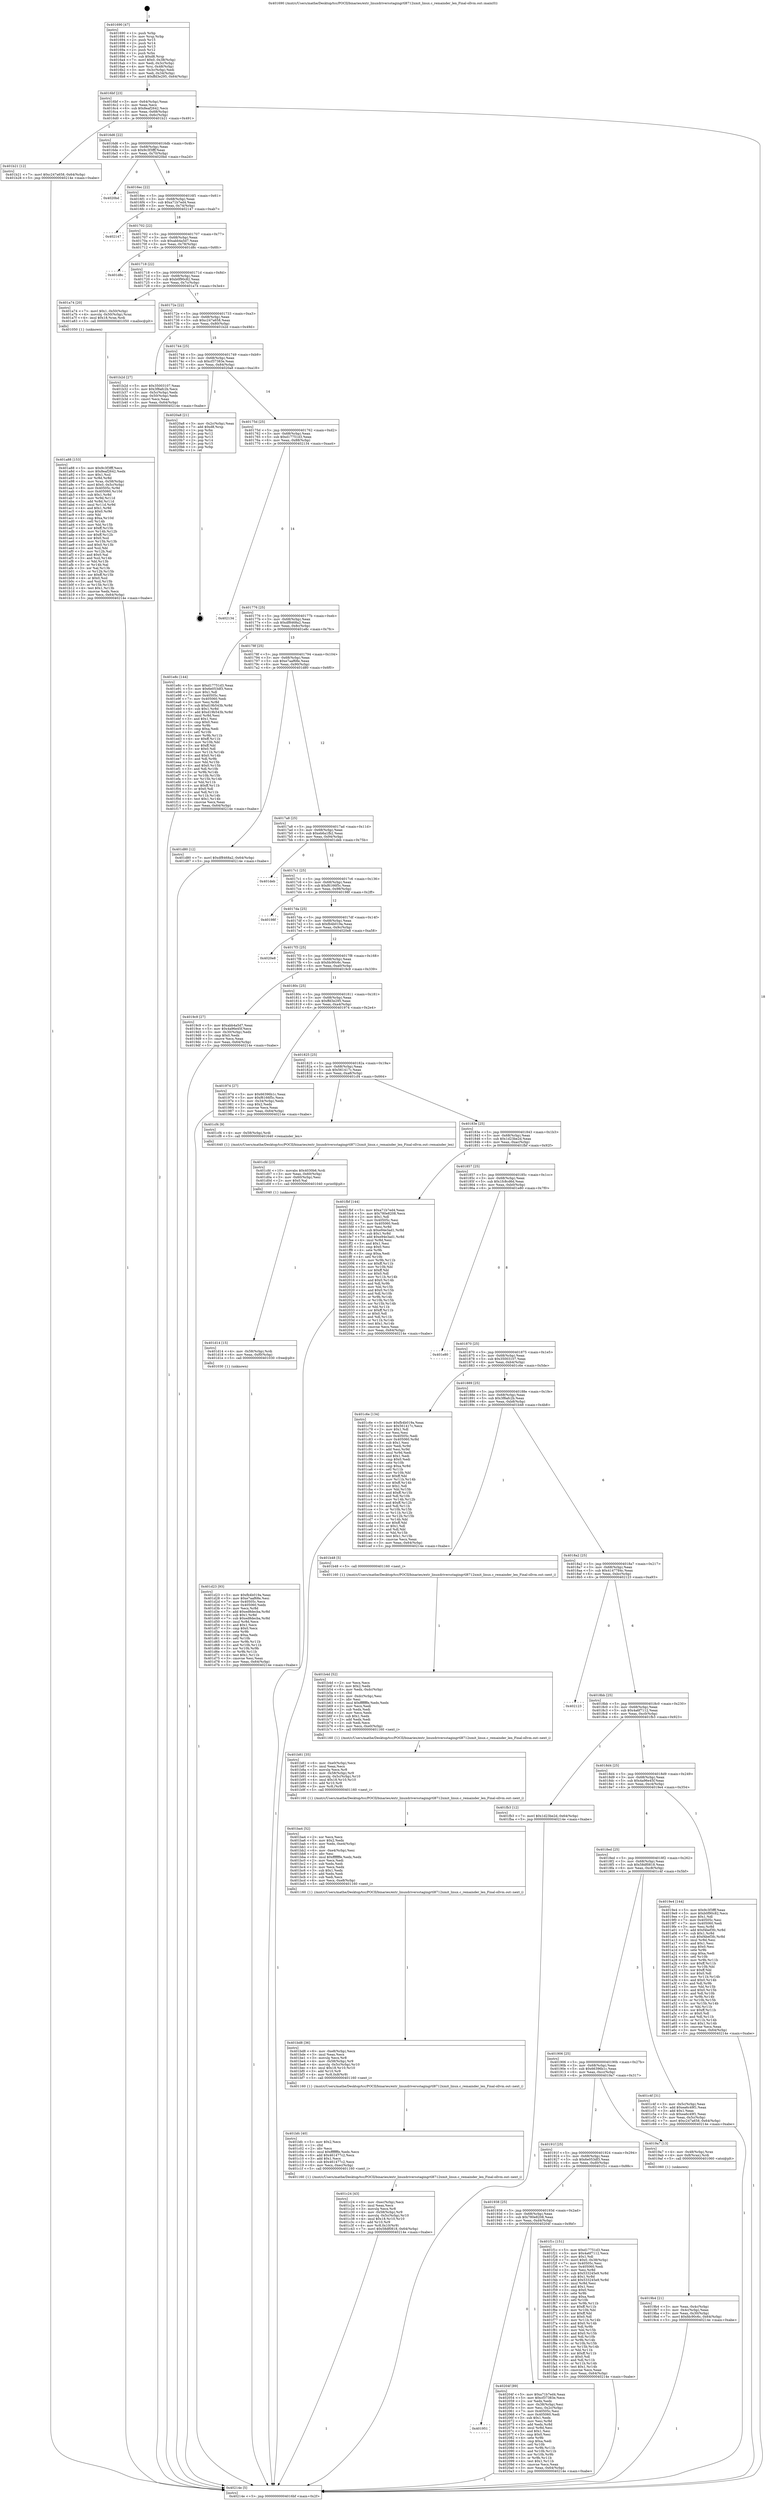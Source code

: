 digraph "0x401690" {
  label = "0x401690 (/mnt/c/Users/mathe/Desktop/tcc/POCII/binaries/extr_linuxdriversstagingrtl8712xmit_linux.c_remainder_len_Final-ollvm.out::main(0))"
  labelloc = "t"
  node[shape=record]

  Entry [label="",width=0.3,height=0.3,shape=circle,fillcolor=black,style=filled]
  "0x4016bf" [label="{
     0x4016bf [23]\l
     | [instrs]\l
     &nbsp;&nbsp;0x4016bf \<+3\>: mov -0x64(%rbp),%eax\l
     &nbsp;&nbsp;0x4016c2 \<+2\>: mov %eax,%ecx\l
     &nbsp;&nbsp;0x4016c4 \<+6\>: sub $0x8eaf2642,%ecx\l
     &nbsp;&nbsp;0x4016ca \<+3\>: mov %eax,-0x68(%rbp)\l
     &nbsp;&nbsp;0x4016cd \<+3\>: mov %ecx,-0x6c(%rbp)\l
     &nbsp;&nbsp;0x4016d0 \<+6\>: je 0000000000401b21 \<main+0x491\>\l
  }"]
  "0x401b21" [label="{
     0x401b21 [12]\l
     | [instrs]\l
     &nbsp;&nbsp;0x401b21 \<+7\>: movl $0xc247a658,-0x64(%rbp)\l
     &nbsp;&nbsp;0x401b28 \<+5\>: jmp 000000000040214e \<main+0xabe\>\l
  }"]
  "0x4016d6" [label="{
     0x4016d6 [22]\l
     | [instrs]\l
     &nbsp;&nbsp;0x4016d6 \<+5\>: jmp 00000000004016db \<main+0x4b\>\l
     &nbsp;&nbsp;0x4016db \<+3\>: mov -0x68(%rbp),%eax\l
     &nbsp;&nbsp;0x4016de \<+5\>: sub $0x9c3f3fff,%eax\l
     &nbsp;&nbsp;0x4016e3 \<+3\>: mov %eax,-0x70(%rbp)\l
     &nbsp;&nbsp;0x4016e6 \<+6\>: je 00000000004020bd \<main+0xa2d\>\l
  }"]
  Exit [label="",width=0.3,height=0.3,shape=circle,fillcolor=black,style=filled,peripheries=2]
  "0x4020bd" [label="{
     0x4020bd\l
  }", style=dashed]
  "0x4016ec" [label="{
     0x4016ec [22]\l
     | [instrs]\l
     &nbsp;&nbsp;0x4016ec \<+5\>: jmp 00000000004016f1 \<main+0x61\>\l
     &nbsp;&nbsp;0x4016f1 \<+3\>: mov -0x68(%rbp),%eax\l
     &nbsp;&nbsp;0x4016f4 \<+5\>: sub $0xa71b7ed4,%eax\l
     &nbsp;&nbsp;0x4016f9 \<+3\>: mov %eax,-0x74(%rbp)\l
     &nbsp;&nbsp;0x4016fc \<+6\>: je 0000000000402147 \<main+0xab7\>\l
  }"]
  "0x401951" [label="{
     0x401951\l
  }", style=dashed]
  "0x402147" [label="{
     0x402147\l
  }", style=dashed]
  "0x401702" [label="{
     0x401702 [22]\l
     | [instrs]\l
     &nbsp;&nbsp;0x401702 \<+5\>: jmp 0000000000401707 \<main+0x77\>\l
     &nbsp;&nbsp;0x401707 \<+3\>: mov -0x68(%rbp),%eax\l
     &nbsp;&nbsp;0x40170a \<+5\>: sub $0xabb4a5d7,%eax\l
     &nbsp;&nbsp;0x40170f \<+3\>: mov %eax,-0x78(%rbp)\l
     &nbsp;&nbsp;0x401712 \<+6\>: je 0000000000401d8c \<main+0x6fc\>\l
  }"]
  "0x40204f" [label="{
     0x40204f [89]\l
     | [instrs]\l
     &nbsp;&nbsp;0x40204f \<+5\>: mov $0xa71b7ed4,%eax\l
     &nbsp;&nbsp;0x402054 \<+5\>: mov $0xcf37383e,%ecx\l
     &nbsp;&nbsp;0x402059 \<+2\>: xor %edx,%edx\l
     &nbsp;&nbsp;0x40205b \<+3\>: mov -0x38(%rbp),%esi\l
     &nbsp;&nbsp;0x40205e \<+3\>: mov %esi,-0x2c(%rbp)\l
     &nbsp;&nbsp;0x402061 \<+7\>: mov 0x40505c,%esi\l
     &nbsp;&nbsp;0x402068 \<+7\>: mov 0x405060,%edi\l
     &nbsp;&nbsp;0x40206f \<+3\>: sub $0x1,%edx\l
     &nbsp;&nbsp;0x402072 \<+3\>: mov %esi,%r8d\l
     &nbsp;&nbsp;0x402075 \<+3\>: add %edx,%r8d\l
     &nbsp;&nbsp;0x402078 \<+4\>: imul %r8d,%esi\l
     &nbsp;&nbsp;0x40207c \<+3\>: and $0x1,%esi\l
     &nbsp;&nbsp;0x40207f \<+3\>: cmp $0x0,%esi\l
     &nbsp;&nbsp;0x402082 \<+4\>: sete %r9b\l
     &nbsp;&nbsp;0x402086 \<+3\>: cmp $0xa,%edi\l
     &nbsp;&nbsp;0x402089 \<+4\>: setl %r10b\l
     &nbsp;&nbsp;0x40208d \<+3\>: mov %r9b,%r11b\l
     &nbsp;&nbsp;0x402090 \<+3\>: and %r10b,%r11b\l
     &nbsp;&nbsp;0x402093 \<+3\>: xor %r10b,%r9b\l
     &nbsp;&nbsp;0x402096 \<+3\>: or %r9b,%r11b\l
     &nbsp;&nbsp;0x402099 \<+4\>: test $0x1,%r11b\l
     &nbsp;&nbsp;0x40209d \<+3\>: cmovne %ecx,%eax\l
     &nbsp;&nbsp;0x4020a0 \<+3\>: mov %eax,-0x64(%rbp)\l
     &nbsp;&nbsp;0x4020a3 \<+5\>: jmp 000000000040214e \<main+0xabe\>\l
  }"]
  "0x401d8c" [label="{
     0x401d8c\l
  }", style=dashed]
  "0x401718" [label="{
     0x401718 [22]\l
     | [instrs]\l
     &nbsp;&nbsp;0x401718 \<+5\>: jmp 000000000040171d \<main+0x8d\>\l
     &nbsp;&nbsp;0x40171d \<+3\>: mov -0x68(%rbp),%eax\l
     &nbsp;&nbsp;0x401720 \<+5\>: sub $0xb0f90c82,%eax\l
     &nbsp;&nbsp;0x401725 \<+3\>: mov %eax,-0x7c(%rbp)\l
     &nbsp;&nbsp;0x401728 \<+6\>: je 0000000000401a74 \<main+0x3e4\>\l
  }"]
  "0x401938" [label="{
     0x401938 [25]\l
     | [instrs]\l
     &nbsp;&nbsp;0x401938 \<+5\>: jmp 000000000040193d \<main+0x2ad\>\l
     &nbsp;&nbsp;0x40193d \<+3\>: mov -0x68(%rbp),%eax\l
     &nbsp;&nbsp;0x401940 \<+5\>: sub $0x780e8208,%eax\l
     &nbsp;&nbsp;0x401945 \<+6\>: mov %eax,-0xd4(%rbp)\l
     &nbsp;&nbsp;0x40194b \<+6\>: je 000000000040204f \<main+0x9bf\>\l
  }"]
  "0x401a74" [label="{
     0x401a74 [20]\l
     | [instrs]\l
     &nbsp;&nbsp;0x401a74 \<+7\>: movl $0x1,-0x50(%rbp)\l
     &nbsp;&nbsp;0x401a7b \<+4\>: movslq -0x50(%rbp),%rax\l
     &nbsp;&nbsp;0x401a7f \<+4\>: imul $0x18,%rax,%rdi\l
     &nbsp;&nbsp;0x401a83 \<+5\>: call 0000000000401050 \<malloc@plt\>\l
     | [calls]\l
     &nbsp;&nbsp;0x401050 \{1\} (unknown)\l
  }"]
  "0x40172e" [label="{
     0x40172e [22]\l
     | [instrs]\l
     &nbsp;&nbsp;0x40172e \<+5\>: jmp 0000000000401733 \<main+0xa3\>\l
     &nbsp;&nbsp;0x401733 \<+3\>: mov -0x68(%rbp),%eax\l
     &nbsp;&nbsp;0x401736 \<+5\>: sub $0xc247a658,%eax\l
     &nbsp;&nbsp;0x40173b \<+3\>: mov %eax,-0x80(%rbp)\l
     &nbsp;&nbsp;0x40173e \<+6\>: je 0000000000401b2d \<main+0x49d\>\l
  }"]
  "0x401f1c" [label="{
     0x401f1c [151]\l
     | [instrs]\l
     &nbsp;&nbsp;0x401f1c \<+5\>: mov $0xd17751d3,%eax\l
     &nbsp;&nbsp;0x401f21 \<+5\>: mov $0x4a6f7112,%ecx\l
     &nbsp;&nbsp;0x401f26 \<+2\>: mov $0x1,%dl\l
     &nbsp;&nbsp;0x401f28 \<+7\>: movl $0x0,-0x38(%rbp)\l
     &nbsp;&nbsp;0x401f2f \<+7\>: mov 0x40505c,%esi\l
     &nbsp;&nbsp;0x401f36 \<+7\>: mov 0x405060,%edi\l
     &nbsp;&nbsp;0x401f3d \<+3\>: mov %esi,%r8d\l
     &nbsp;&nbsp;0x401f40 \<+7\>: sub $0x533245e9,%r8d\l
     &nbsp;&nbsp;0x401f47 \<+4\>: sub $0x1,%r8d\l
     &nbsp;&nbsp;0x401f4b \<+7\>: add $0x533245e9,%r8d\l
     &nbsp;&nbsp;0x401f52 \<+4\>: imul %r8d,%esi\l
     &nbsp;&nbsp;0x401f56 \<+3\>: and $0x1,%esi\l
     &nbsp;&nbsp;0x401f59 \<+3\>: cmp $0x0,%esi\l
     &nbsp;&nbsp;0x401f5c \<+4\>: sete %r9b\l
     &nbsp;&nbsp;0x401f60 \<+3\>: cmp $0xa,%edi\l
     &nbsp;&nbsp;0x401f63 \<+4\>: setl %r10b\l
     &nbsp;&nbsp;0x401f67 \<+3\>: mov %r9b,%r11b\l
     &nbsp;&nbsp;0x401f6a \<+4\>: xor $0xff,%r11b\l
     &nbsp;&nbsp;0x401f6e \<+3\>: mov %r10b,%bl\l
     &nbsp;&nbsp;0x401f71 \<+3\>: xor $0xff,%bl\l
     &nbsp;&nbsp;0x401f74 \<+3\>: xor $0x0,%dl\l
     &nbsp;&nbsp;0x401f77 \<+3\>: mov %r11b,%r14b\l
     &nbsp;&nbsp;0x401f7a \<+4\>: and $0x0,%r14b\l
     &nbsp;&nbsp;0x401f7e \<+3\>: and %dl,%r9b\l
     &nbsp;&nbsp;0x401f81 \<+3\>: mov %bl,%r15b\l
     &nbsp;&nbsp;0x401f84 \<+4\>: and $0x0,%r15b\l
     &nbsp;&nbsp;0x401f88 \<+3\>: and %dl,%r10b\l
     &nbsp;&nbsp;0x401f8b \<+3\>: or %r9b,%r14b\l
     &nbsp;&nbsp;0x401f8e \<+3\>: or %r10b,%r15b\l
     &nbsp;&nbsp;0x401f91 \<+3\>: xor %r15b,%r14b\l
     &nbsp;&nbsp;0x401f94 \<+3\>: or %bl,%r11b\l
     &nbsp;&nbsp;0x401f97 \<+4\>: xor $0xff,%r11b\l
     &nbsp;&nbsp;0x401f9b \<+3\>: or $0x0,%dl\l
     &nbsp;&nbsp;0x401f9e \<+3\>: and %dl,%r11b\l
     &nbsp;&nbsp;0x401fa1 \<+3\>: or %r11b,%r14b\l
     &nbsp;&nbsp;0x401fa4 \<+4\>: test $0x1,%r14b\l
     &nbsp;&nbsp;0x401fa8 \<+3\>: cmovne %ecx,%eax\l
     &nbsp;&nbsp;0x401fab \<+3\>: mov %eax,-0x64(%rbp)\l
     &nbsp;&nbsp;0x401fae \<+5\>: jmp 000000000040214e \<main+0xabe\>\l
  }"]
  "0x401b2d" [label="{
     0x401b2d [27]\l
     | [instrs]\l
     &nbsp;&nbsp;0x401b2d \<+5\>: mov $0x35003107,%eax\l
     &nbsp;&nbsp;0x401b32 \<+5\>: mov $0x3f8afc2b,%ecx\l
     &nbsp;&nbsp;0x401b37 \<+3\>: mov -0x5c(%rbp),%edx\l
     &nbsp;&nbsp;0x401b3a \<+3\>: cmp -0x50(%rbp),%edx\l
     &nbsp;&nbsp;0x401b3d \<+3\>: cmovl %ecx,%eax\l
     &nbsp;&nbsp;0x401b40 \<+3\>: mov %eax,-0x64(%rbp)\l
     &nbsp;&nbsp;0x401b43 \<+5\>: jmp 000000000040214e \<main+0xabe\>\l
  }"]
  "0x401744" [label="{
     0x401744 [25]\l
     | [instrs]\l
     &nbsp;&nbsp;0x401744 \<+5\>: jmp 0000000000401749 \<main+0xb9\>\l
     &nbsp;&nbsp;0x401749 \<+3\>: mov -0x68(%rbp),%eax\l
     &nbsp;&nbsp;0x40174c \<+5\>: sub $0xcf37383e,%eax\l
     &nbsp;&nbsp;0x401751 \<+6\>: mov %eax,-0x84(%rbp)\l
     &nbsp;&nbsp;0x401757 \<+6\>: je 00000000004020a8 \<main+0xa18\>\l
  }"]
  "0x401d23" [label="{
     0x401d23 [93]\l
     | [instrs]\l
     &nbsp;&nbsp;0x401d23 \<+5\>: mov $0xfb4b019a,%eax\l
     &nbsp;&nbsp;0x401d28 \<+5\>: mov $0xe7aaf68e,%esi\l
     &nbsp;&nbsp;0x401d2d \<+7\>: mov 0x40505c,%ecx\l
     &nbsp;&nbsp;0x401d34 \<+7\>: mov 0x405060,%edx\l
     &nbsp;&nbsp;0x401d3b \<+3\>: mov %ecx,%r8d\l
     &nbsp;&nbsp;0x401d3e \<+7\>: add $0xed8decba,%r8d\l
     &nbsp;&nbsp;0x401d45 \<+4\>: sub $0x1,%r8d\l
     &nbsp;&nbsp;0x401d49 \<+7\>: sub $0xed8decba,%r8d\l
     &nbsp;&nbsp;0x401d50 \<+4\>: imul %r8d,%ecx\l
     &nbsp;&nbsp;0x401d54 \<+3\>: and $0x1,%ecx\l
     &nbsp;&nbsp;0x401d57 \<+3\>: cmp $0x0,%ecx\l
     &nbsp;&nbsp;0x401d5a \<+4\>: sete %r9b\l
     &nbsp;&nbsp;0x401d5e \<+3\>: cmp $0xa,%edx\l
     &nbsp;&nbsp;0x401d61 \<+4\>: setl %r10b\l
     &nbsp;&nbsp;0x401d65 \<+3\>: mov %r9b,%r11b\l
     &nbsp;&nbsp;0x401d68 \<+3\>: and %r10b,%r11b\l
     &nbsp;&nbsp;0x401d6b \<+3\>: xor %r10b,%r9b\l
     &nbsp;&nbsp;0x401d6e \<+3\>: or %r9b,%r11b\l
     &nbsp;&nbsp;0x401d71 \<+4\>: test $0x1,%r11b\l
     &nbsp;&nbsp;0x401d75 \<+3\>: cmovne %esi,%eax\l
     &nbsp;&nbsp;0x401d78 \<+3\>: mov %eax,-0x64(%rbp)\l
     &nbsp;&nbsp;0x401d7b \<+5\>: jmp 000000000040214e \<main+0xabe\>\l
  }"]
  "0x4020a8" [label="{
     0x4020a8 [21]\l
     | [instrs]\l
     &nbsp;&nbsp;0x4020a8 \<+3\>: mov -0x2c(%rbp),%eax\l
     &nbsp;&nbsp;0x4020ab \<+7\>: add $0xd8,%rsp\l
     &nbsp;&nbsp;0x4020b2 \<+1\>: pop %rbx\l
     &nbsp;&nbsp;0x4020b3 \<+2\>: pop %r12\l
     &nbsp;&nbsp;0x4020b5 \<+2\>: pop %r13\l
     &nbsp;&nbsp;0x4020b7 \<+2\>: pop %r14\l
     &nbsp;&nbsp;0x4020b9 \<+2\>: pop %r15\l
     &nbsp;&nbsp;0x4020bb \<+1\>: pop %rbp\l
     &nbsp;&nbsp;0x4020bc \<+1\>: ret\l
  }"]
  "0x40175d" [label="{
     0x40175d [25]\l
     | [instrs]\l
     &nbsp;&nbsp;0x40175d \<+5\>: jmp 0000000000401762 \<main+0xd2\>\l
     &nbsp;&nbsp;0x401762 \<+3\>: mov -0x68(%rbp),%eax\l
     &nbsp;&nbsp;0x401765 \<+5\>: sub $0xd17751d3,%eax\l
     &nbsp;&nbsp;0x40176a \<+6\>: mov %eax,-0x88(%rbp)\l
     &nbsp;&nbsp;0x401770 \<+6\>: je 0000000000402134 \<main+0xaa4\>\l
  }"]
  "0x401d14" [label="{
     0x401d14 [15]\l
     | [instrs]\l
     &nbsp;&nbsp;0x401d14 \<+4\>: mov -0x58(%rbp),%rdi\l
     &nbsp;&nbsp;0x401d18 \<+6\>: mov %eax,-0xf0(%rbp)\l
     &nbsp;&nbsp;0x401d1e \<+5\>: call 0000000000401030 \<free@plt\>\l
     | [calls]\l
     &nbsp;&nbsp;0x401030 \{1\} (unknown)\l
  }"]
  "0x402134" [label="{
     0x402134\l
  }", style=dashed]
  "0x401776" [label="{
     0x401776 [25]\l
     | [instrs]\l
     &nbsp;&nbsp;0x401776 \<+5\>: jmp 000000000040177b \<main+0xeb\>\l
     &nbsp;&nbsp;0x40177b \<+3\>: mov -0x68(%rbp),%eax\l
     &nbsp;&nbsp;0x40177e \<+5\>: sub $0xdf8468a2,%eax\l
     &nbsp;&nbsp;0x401783 \<+6\>: mov %eax,-0x8c(%rbp)\l
     &nbsp;&nbsp;0x401789 \<+6\>: je 0000000000401e8c \<main+0x7fc\>\l
  }"]
  "0x401cfd" [label="{
     0x401cfd [23]\l
     | [instrs]\l
     &nbsp;&nbsp;0x401cfd \<+10\>: movabs $0x4030b6,%rdi\l
     &nbsp;&nbsp;0x401d07 \<+3\>: mov %eax,-0x60(%rbp)\l
     &nbsp;&nbsp;0x401d0a \<+3\>: mov -0x60(%rbp),%esi\l
     &nbsp;&nbsp;0x401d0d \<+2\>: mov $0x0,%al\l
     &nbsp;&nbsp;0x401d0f \<+5\>: call 0000000000401040 \<printf@plt\>\l
     | [calls]\l
     &nbsp;&nbsp;0x401040 \{1\} (unknown)\l
  }"]
  "0x401e8c" [label="{
     0x401e8c [144]\l
     | [instrs]\l
     &nbsp;&nbsp;0x401e8c \<+5\>: mov $0xd17751d3,%eax\l
     &nbsp;&nbsp;0x401e91 \<+5\>: mov $0x6e053df3,%ecx\l
     &nbsp;&nbsp;0x401e96 \<+2\>: mov $0x1,%dl\l
     &nbsp;&nbsp;0x401e98 \<+7\>: mov 0x40505c,%esi\l
     &nbsp;&nbsp;0x401e9f \<+7\>: mov 0x405060,%edi\l
     &nbsp;&nbsp;0x401ea6 \<+3\>: mov %esi,%r8d\l
     &nbsp;&nbsp;0x401ea9 \<+7\>: sub $0xd19b543b,%r8d\l
     &nbsp;&nbsp;0x401eb0 \<+4\>: sub $0x1,%r8d\l
     &nbsp;&nbsp;0x401eb4 \<+7\>: add $0xd19b543b,%r8d\l
     &nbsp;&nbsp;0x401ebb \<+4\>: imul %r8d,%esi\l
     &nbsp;&nbsp;0x401ebf \<+3\>: and $0x1,%esi\l
     &nbsp;&nbsp;0x401ec2 \<+3\>: cmp $0x0,%esi\l
     &nbsp;&nbsp;0x401ec5 \<+4\>: sete %r9b\l
     &nbsp;&nbsp;0x401ec9 \<+3\>: cmp $0xa,%edi\l
     &nbsp;&nbsp;0x401ecc \<+4\>: setl %r10b\l
     &nbsp;&nbsp;0x401ed0 \<+3\>: mov %r9b,%r11b\l
     &nbsp;&nbsp;0x401ed3 \<+4\>: xor $0xff,%r11b\l
     &nbsp;&nbsp;0x401ed7 \<+3\>: mov %r10b,%bl\l
     &nbsp;&nbsp;0x401eda \<+3\>: xor $0xff,%bl\l
     &nbsp;&nbsp;0x401edd \<+3\>: xor $0x0,%dl\l
     &nbsp;&nbsp;0x401ee0 \<+3\>: mov %r11b,%r14b\l
     &nbsp;&nbsp;0x401ee3 \<+4\>: and $0x0,%r14b\l
     &nbsp;&nbsp;0x401ee7 \<+3\>: and %dl,%r9b\l
     &nbsp;&nbsp;0x401eea \<+3\>: mov %bl,%r15b\l
     &nbsp;&nbsp;0x401eed \<+4\>: and $0x0,%r15b\l
     &nbsp;&nbsp;0x401ef1 \<+3\>: and %dl,%r10b\l
     &nbsp;&nbsp;0x401ef4 \<+3\>: or %r9b,%r14b\l
     &nbsp;&nbsp;0x401ef7 \<+3\>: or %r10b,%r15b\l
     &nbsp;&nbsp;0x401efa \<+3\>: xor %r15b,%r14b\l
     &nbsp;&nbsp;0x401efd \<+3\>: or %bl,%r11b\l
     &nbsp;&nbsp;0x401f00 \<+4\>: xor $0xff,%r11b\l
     &nbsp;&nbsp;0x401f04 \<+3\>: or $0x0,%dl\l
     &nbsp;&nbsp;0x401f07 \<+3\>: and %dl,%r11b\l
     &nbsp;&nbsp;0x401f0a \<+3\>: or %r11b,%r14b\l
     &nbsp;&nbsp;0x401f0d \<+4\>: test $0x1,%r14b\l
     &nbsp;&nbsp;0x401f11 \<+3\>: cmovne %ecx,%eax\l
     &nbsp;&nbsp;0x401f14 \<+3\>: mov %eax,-0x64(%rbp)\l
     &nbsp;&nbsp;0x401f17 \<+5\>: jmp 000000000040214e \<main+0xabe\>\l
  }"]
  "0x40178f" [label="{
     0x40178f [25]\l
     | [instrs]\l
     &nbsp;&nbsp;0x40178f \<+5\>: jmp 0000000000401794 \<main+0x104\>\l
     &nbsp;&nbsp;0x401794 \<+3\>: mov -0x68(%rbp),%eax\l
     &nbsp;&nbsp;0x401797 \<+5\>: sub $0xe7aaf68e,%eax\l
     &nbsp;&nbsp;0x40179c \<+6\>: mov %eax,-0x90(%rbp)\l
     &nbsp;&nbsp;0x4017a2 \<+6\>: je 0000000000401d80 \<main+0x6f0\>\l
  }"]
  "0x401c24" [label="{
     0x401c24 [43]\l
     | [instrs]\l
     &nbsp;&nbsp;0x401c24 \<+6\>: mov -0xec(%rbp),%ecx\l
     &nbsp;&nbsp;0x401c2a \<+3\>: imul %eax,%ecx\l
     &nbsp;&nbsp;0x401c2d \<+3\>: movslq %ecx,%r8\l
     &nbsp;&nbsp;0x401c30 \<+4\>: mov -0x58(%rbp),%r9\l
     &nbsp;&nbsp;0x401c34 \<+4\>: movslq -0x5c(%rbp),%r10\l
     &nbsp;&nbsp;0x401c38 \<+4\>: imul $0x18,%r10,%r10\l
     &nbsp;&nbsp;0x401c3c \<+3\>: add %r10,%r9\l
     &nbsp;&nbsp;0x401c3f \<+4\>: mov %r8,0x10(%r9)\l
     &nbsp;&nbsp;0x401c43 \<+7\>: movl $0x58df0818,-0x64(%rbp)\l
     &nbsp;&nbsp;0x401c4a \<+5\>: jmp 000000000040214e \<main+0xabe\>\l
  }"]
  "0x401d80" [label="{
     0x401d80 [12]\l
     | [instrs]\l
     &nbsp;&nbsp;0x401d80 \<+7\>: movl $0xdf8468a2,-0x64(%rbp)\l
     &nbsp;&nbsp;0x401d87 \<+5\>: jmp 000000000040214e \<main+0xabe\>\l
  }"]
  "0x4017a8" [label="{
     0x4017a8 [25]\l
     | [instrs]\l
     &nbsp;&nbsp;0x4017a8 \<+5\>: jmp 00000000004017ad \<main+0x11d\>\l
     &nbsp;&nbsp;0x4017ad \<+3\>: mov -0x68(%rbp),%eax\l
     &nbsp;&nbsp;0x4017b0 \<+5\>: sub $0xeb6a1fb2,%eax\l
     &nbsp;&nbsp;0x4017b5 \<+6\>: mov %eax,-0x94(%rbp)\l
     &nbsp;&nbsp;0x4017bb \<+6\>: je 0000000000401deb \<main+0x75b\>\l
  }"]
  "0x401bfc" [label="{
     0x401bfc [40]\l
     | [instrs]\l
     &nbsp;&nbsp;0x401bfc \<+5\>: mov $0x2,%ecx\l
     &nbsp;&nbsp;0x401c01 \<+1\>: cltd\l
     &nbsp;&nbsp;0x401c02 \<+2\>: idiv %ecx\l
     &nbsp;&nbsp;0x401c04 \<+6\>: imul $0xfffffffe,%edx,%ecx\l
     &nbsp;&nbsp;0x401c0a \<+6\>: add $0x461477c2,%ecx\l
     &nbsp;&nbsp;0x401c10 \<+3\>: add $0x1,%ecx\l
     &nbsp;&nbsp;0x401c13 \<+6\>: sub $0x461477c2,%ecx\l
     &nbsp;&nbsp;0x401c19 \<+6\>: mov %ecx,-0xec(%rbp)\l
     &nbsp;&nbsp;0x401c1f \<+5\>: call 0000000000401160 \<next_i\>\l
     | [calls]\l
     &nbsp;&nbsp;0x401160 \{1\} (/mnt/c/Users/mathe/Desktop/tcc/POCII/binaries/extr_linuxdriversstagingrtl8712xmit_linux.c_remainder_len_Final-ollvm.out::next_i)\l
  }"]
  "0x401deb" [label="{
     0x401deb\l
  }", style=dashed]
  "0x4017c1" [label="{
     0x4017c1 [25]\l
     | [instrs]\l
     &nbsp;&nbsp;0x4017c1 \<+5\>: jmp 00000000004017c6 \<main+0x136\>\l
     &nbsp;&nbsp;0x4017c6 \<+3\>: mov -0x68(%rbp),%eax\l
     &nbsp;&nbsp;0x4017c9 \<+5\>: sub $0xf6166f5c,%eax\l
     &nbsp;&nbsp;0x4017ce \<+6\>: mov %eax,-0x98(%rbp)\l
     &nbsp;&nbsp;0x4017d4 \<+6\>: je 000000000040198f \<main+0x2ff\>\l
  }"]
  "0x401bd8" [label="{
     0x401bd8 [36]\l
     | [instrs]\l
     &nbsp;&nbsp;0x401bd8 \<+6\>: mov -0xe8(%rbp),%ecx\l
     &nbsp;&nbsp;0x401bde \<+3\>: imul %eax,%ecx\l
     &nbsp;&nbsp;0x401be1 \<+3\>: movslq %ecx,%r8\l
     &nbsp;&nbsp;0x401be4 \<+4\>: mov -0x58(%rbp),%r9\l
     &nbsp;&nbsp;0x401be8 \<+4\>: movslq -0x5c(%rbp),%r10\l
     &nbsp;&nbsp;0x401bec \<+4\>: imul $0x18,%r10,%r10\l
     &nbsp;&nbsp;0x401bf0 \<+3\>: add %r10,%r9\l
     &nbsp;&nbsp;0x401bf3 \<+4\>: mov %r8,0x8(%r9)\l
     &nbsp;&nbsp;0x401bf7 \<+5\>: call 0000000000401160 \<next_i\>\l
     | [calls]\l
     &nbsp;&nbsp;0x401160 \{1\} (/mnt/c/Users/mathe/Desktop/tcc/POCII/binaries/extr_linuxdriversstagingrtl8712xmit_linux.c_remainder_len_Final-ollvm.out::next_i)\l
  }"]
  "0x40198f" [label="{
     0x40198f\l
  }", style=dashed]
  "0x4017da" [label="{
     0x4017da [25]\l
     | [instrs]\l
     &nbsp;&nbsp;0x4017da \<+5\>: jmp 00000000004017df \<main+0x14f\>\l
     &nbsp;&nbsp;0x4017df \<+3\>: mov -0x68(%rbp),%eax\l
     &nbsp;&nbsp;0x4017e2 \<+5\>: sub $0xfb4b019a,%eax\l
     &nbsp;&nbsp;0x4017e7 \<+6\>: mov %eax,-0x9c(%rbp)\l
     &nbsp;&nbsp;0x4017ed \<+6\>: je 00000000004020e8 \<main+0xa58\>\l
  }"]
  "0x401ba4" [label="{
     0x401ba4 [52]\l
     | [instrs]\l
     &nbsp;&nbsp;0x401ba4 \<+2\>: xor %ecx,%ecx\l
     &nbsp;&nbsp;0x401ba6 \<+5\>: mov $0x2,%edx\l
     &nbsp;&nbsp;0x401bab \<+6\>: mov %edx,-0xe4(%rbp)\l
     &nbsp;&nbsp;0x401bb1 \<+1\>: cltd\l
     &nbsp;&nbsp;0x401bb2 \<+6\>: mov -0xe4(%rbp),%esi\l
     &nbsp;&nbsp;0x401bb8 \<+2\>: idiv %esi\l
     &nbsp;&nbsp;0x401bba \<+6\>: imul $0xfffffffe,%edx,%edx\l
     &nbsp;&nbsp;0x401bc0 \<+2\>: mov %ecx,%edi\l
     &nbsp;&nbsp;0x401bc2 \<+2\>: sub %edx,%edi\l
     &nbsp;&nbsp;0x401bc4 \<+2\>: mov %ecx,%edx\l
     &nbsp;&nbsp;0x401bc6 \<+3\>: sub $0x1,%edx\l
     &nbsp;&nbsp;0x401bc9 \<+2\>: add %edx,%edi\l
     &nbsp;&nbsp;0x401bcb \<+2\>: sub %edi,%ecx\l
     &nbsp;&nbsp;0x401bcd \<+6\>: mov %ecx,-0xe8(%rbp)\l
     &nbsp;&nbsp;0x401bd3 \<+5\>: call 0000000000401160 \<next_i\>\l
     | [calls]\l
     &nbsp;&nbsp;0x401160 \{1\} (/mnt/c/Users/mathe/Desktop/tcc/POCII/binaries/extr_linuxdriversstagingrtl8712xmit_linux.c_remainder_len_Final-ollvm.out::next_i)\l
  }"]
  "0x4020e8" [label="{
     0x4020e8\l
  }", style=dashed]
  "0x4017f3" [label="{
     0x4017f3 [25]\l
     | [instrs]\l
     &nbsp;&nbsp;0x4017f3 \<+5\>: jmp 00000000004017f8 \<main+0x168\>\l
     &nbsp;&nbsp;0x4017f8 \<+3\>: mov -0x68(%rbp),%eax\l
     &nbsp;&nbsp;0x4017fb \<+5\>: sub $0xfdc90c6c,%eax\l
     &nbsp;&nbsp;0x401800 \<+6\>: mov %eax,-0xa0(%rbp)\l
     &nbsp;&nbsp;0x401806 \<+6\>: je 00000000004019c9 \<main+0x339\>\l
  }"]
  "0x401b81" [label="{
     0x401b81 [35]\l
     | [instrs]\l
     &nbsp;&nbsp;0x401b81 \<+6\>: mov -0xe0(%rbp),%ecx\l
     &nbsp;&nbsp;0x401b87 \<+3\>: imul %eax,%ecx\l
     &nbsp;&nbsp;0x401b8a \<+3\>: movslq %ecx,%r8\l
     &nbsp;&nbsp;0x401b8d \<+4\>: mov -0x58(%rbp),%r9\l
     &nbsp;&nbsp;0x401b91 \<+4\>: movslq -0x5c(%rbp),%r10\l
     &nbsp;&nbsp;0x401b95 \<+4\>: imul $0x18,%r10,%r10\l
     &nbsp;&nbsp;0x401b99 \<+3\>: add %r10,%r9\l
     &nbsp;&nbsp;0x401b9c \<+3\>: mov %r8,(%r9)\l
     &nbsp;&nbsp;0x401b9f \<+5\>: call 0000000000401160 \<next_i\>\l
     | [calls]\l
     &nbsp;&nbsp;0x401160 \{1\} (/mnt/c/Users/mathe/Desktop/tcc/POCII/binaries/extr_linuxdriversstagingrtl8712xmit_linux.c_remainder_len_Final-ollvm.out::next_i)\l
  }"]
  "0x4019c9" [label="{
     0x4019c9 [27]\l
     | [instrs]\l
     &nbsp;&nbsp;0x4019c9 \<+5\>: mov $0xabb4a5d7,%eax\l
     &nbsp;&nbsp;0x4019ce \<+5\>: mov $0x4a96e45f,%ecx\l
     &nbsp;&nbsp;0x4019d3 \<+3\>: mov -0x30(%rbp),%edx\l
     &nbsp;&nbsp;0x4019d6 \<+3\>: cmp $0x0,%edx\l
     &nbsp;&nbsp;0x4019d9 \<+3\>: cmove %ecx,%eax\l
     &nbsp;&nbsp;0x4019dc \<+3\>: mov %eax,-0x64(%rbp)\l
     &nbsp;&nbsp;0x4019df \<+5\>: jmp 000000000040214e \<main+0xabe\>\l
  }"]
  "0x40180c" [label="{
     0x40180c [25]\l
     | [instrs]\l
     &nbsp;&nbsp;0x40180c \<+5\>: jmp 0000000000401811 \<main+0x181\>\l
     &nbsp;&nbsp;0x401811 \<+3\>: mov -0x68(%rbp),%eax\l
     &nbsp;&nbsp;0x401814 \<+5\>: sub $0xffd3e295,%eax\l
     &nbsp;&nbsp;0x401819 \<+6\>: mov %eax,-0xa4(%rbp)\l
     &nbsp;&nbsp;0x40181f \<+6\>: je 0000000000401974 \<main+0x2e4\>\l
  }"]
  "0x401b4d" [label="{
     0x401b4d [52]\l
     | [instrs]\l
     &nbsp;&nbsp;0x401b4d \<+2\>: xor %ecx,%ecx\l
     &nbsp;&nbsp;0x401b4f \<+5\>: mov $0x2,%edx\l
     &nbsp;&nbsp;0x401b54 \<+6\>: mov %edx,-0xdc(%rbp)\l
     &nbsp;&nbsp;0x401b5a \<+1\>: cltd\l
     &nbsp;&nbsp;0x401b5b \<+6\>: mov -0xdc(%rbp),%esi\l
     &nbsp;&nbsp;0x401b61 \<+2\>: idiv %esi\l
     &nbsp;&nbsp;0x401b63 \<+6\>: imul $0xfffffffe,%edx,%edx\l
     &nbsp;&nbsp;0x401b69 \<+2\>: mov %ecx,%edi\l
     &nbsp;&nbsp;0x401b6b \<+2\>: sub %edx,%edi\l
     &nbsp;&nbsp;0x401b6d \<+2\>: mov %ecx,%edx\l
     &nbsp;&nbsp;0x401b6f \<+3\>: sub $0x1,%edx\l
     &nbsp;&nbsp;0x401b72 \<+2\>: add %edx,%edi\l
     &nbsp;&nbsp;0x401b74 \<+2\>: sub %edi,%ecx\l
     &nbsp;&nbsp;0x401b76 \<+6\>: mov %ecx,-0xe0(%rbp)\l
     &nbsp;&nbsp;0x401b7c \<+5\>: call 0000000000401160 \<next_i\>\l
     | [calls]\l
     &nbsp;&nbsp;0x401160 \{1\} (/mnt/c/Users/mathe/Desktop/tcc/POCII/binaries/extr_linuxdriversstagingrtl8712xmit_linux.c_remainder_len_Final-ollvm.out::next_i)\l
  }"]
  "0x401974" [label="{
     0x401974 [27]\l
     | [instrs]\l
     &nbsp;&nbsp;0x401974 \<+5\>: mov $0x66396b1c,%eax\l
     &nbsp;&nbsp;0x401979 \<+5\>: mov $0xf6166f5c,%ecx\l
     &nbsp;&nbsp;0x40197e \<+3\>: mov -0x34(%rbp),%edx\l
     &nbsp;&nbsp;0x401981 \<+3\>: cmp $0x2,%edx\l
     &nbsp;&nbsp;0x401984 \<+3\>: cmovne %ecx,%eax\l
     &nbsp;&nbsp;0x401987 \<+3\>: mov %eax,-0x64(%rbp)\l
     &nbsp;&nbsp;0x40198a \<+5\>: jmp 000000000040214e \<main+0xabe\>\l
  }"]
  "0x401825" [label="{
     0x401825 [25]\l
     | [instrs]\l
     &nbsp;&nbsp;0x401825 \<+5\>: jmp 000000000040182a \<main+0x19a\>\l
     &nbsp;&nbsp;0x40182a \<+3\>: mov -0x68(%rbp),%eax\l
     &nbsp;&nbsp;0x40182d \<+5\>: sub $0x561417c,%eax\l
     &nbsp;&nbsp;0x401832 \<+6\>: mov %eax,-0xa8(%rbp)\l
     &nbsp;&nbsp;0x401838 \<+6\>: je 0000000000401cf4 \<main+0x664\>\l
  }"]
  "0x40214e" [label="{
     0x40214e [5]\l
     | [instrs]\l
     &nbsp;&nbsp;0x40214e \<+5\>: jmp 00000000004016bf \<main+0x2f\>\l
  }"]
  "0x401690" [label="{
     0x401690 [47]\l
     | [instrs]\l
     &nbsp;&nbsp;0x401690 \<+1\>: push %rbp\l
     &nbsp;&nbsp;0x401691 \<+3\>: mov %rsp,%rbp\l
     &nbsp;&nbsp;0x401694 \<+2\>: push %r15\l
     &nbsp;&nbsp;0x401696 \<+2\>: push %r14\l
     &nbsp;&nbsp;0x401698 \<+2\>: push %r13\l
     &nbsp;&nbsp;0x40169a \<+2\>: push %r12\l
     &nbsp;&nbsp;0x40169c \<+1\>: push %rbx\l
     &nbsp;&nbsp;0x40169d \<+7\>: sub $0xd8,%rsp\l
     &nbsp;&nbsp;0x4016a4 \<+7\>: movl $0x0,-0x38(%rbp)\l
     &nbsp;&nbsp;0x4016ab \<+3\>: mov %edi,-0x3c(%rbp)\l
     &nbsp;&nbsp;0x4016ae \<+4\>: mov %rsi,-0x48(%rbp)\l
     &nbsp;&nbsp;0x4016b2 \<+3\>: mov -0x3c(%rbp),%edi\l
     &nbsp;&nbsp;0x4016b5 \<+3\>: mov %edi,-0x34(%rbp)\l
     &nbsp;&nbsp;0x4016b8 \<+7\>: movl $0xffd3e295,-0x64(%rbp)\l
  }"]
  "0x401a88" [label="{
     0x401a88 [153]\l
     | [instrs]\l
     &nbsp;&nbsp;0x401a88 \<+5\>: mov $0x9c3f3fff,%ecx\l
     &nbsp;&nbsp;0x401a8d \<+5\>: mov $0x8eaf2642,%edx\l
     &nbsp;&nbsp;0x401a92 \<+3\>: mov $0x1,%sil\l
     &nbsp;&nbsp;0x401a95 \<+3\>: xor %r8d,%r8d\l
     &nbsp;&nbsp;0x401a98 \<+4\>: mov %rax,-0x58(%rbp)\l
     &nbsp;&nbsp;0x401a9c \<+7\>: movl $0x0,-0x5c(%rbp)\l
     &nbsp;&nbsp;0x401aa3 \<+8\>: mov 0x40505c,%r9d\l
     &nbsp;&nbsp;0x401aab \<+8\>: mov 0x405060,%r10d\l
     &nbsp;&nbsp;0x401ab3 \<+4\>: sub $0x1,%r8d\l
     &nbsp;&nbsp;0x401ab7 \<+3\>: mov %r9d,%r11d\l
     &nbsp;&nbsp;0x401aba \<+3\>: add %r8d,%r11d\l
     &nbsp;&nbsp;0x401abd \<+4\>: imul %r11d,%r9d\l
     &nbsp;&nbsp;0x401ac1 \<+4\>: and $0x1,%r9d\l
     &nbsp;&nbsp;0x401ac5 \<+4\>: cmp $0x0,%r9d\l
     &nbsp;&nbsp;0x401ac9 \<+3\>: sete %bl\l
     &nbsp;&nbsp;0x401acc \<+4\>: cmp $0xa,%r10d\l
     &nbsp;&nbsp;0x401ad0 \<+4\>: setl %r14b\l
     &nbsp;&nbsp;0x401ad4 \<+3\>: mov %bl,%r15b\l
     &nbsp;&nbsp;0x401ad7 \<+4\>: xor $0xff,%r15b\l
     &nbsp;&nbsp;0x401adb \<+3\>: mov %r14b,%r12b\l
     &nbsp;&nbsp;0x401ade \<+4\>: xor $0xff,%r12b\l
     &nbsp;&nbsp;0x401ae2 \<+4\>: xor $0x0,%sil\l
     &nbsp;&nbsp;0x401ae6 \<+3\>: mov %r15b,%r13b\l
     &nbsp;&nbsp;0x401ae9 \<+4\>: and $0x0,%r13b\l
     &nbsp;&nbsp;0x401aed \<+3\>: and %sil,%bl\l
     &nbsp;&nbsp;0x401af0 \<+3\>: mov %r12b,%al\l
     &nbsp;&nbsp;0x401af3 \<+2\>: and $0x0,%al\l
     &nbsp;&nbsp;0x401af5 \<+3\>: and %sil,%r14b\l
     &nbsp;&nbsp;0x401af8 \<+3\>: or %bl,%r13b\l
     &nbsp;&nbsp;0x401afb \<+3\>: or %r14b,%al\l
     &nbsp;&nbsp;0x401afe \<+3\>: xor %al,%r13b\l
     &nbsp;&nbsp;0x401b01 \<+3\>: or %r12b,%r15b\l
     &nbsp;&nbsp;0x401b04 \<+4\>: xor $0xff,%r15b\l
     &nbsp;&nbsp;0x401b08 \<+4\>: or $0x0,%sil\l
     &nbsp;&nbsp;0x401b0c \<+3\>: and %sil,%r15b\l
     &nbsp;&nbsp;0x401b0f \<+3\>: or %r15b,%r13b\l
     &nbsp;&nbsp;0x401b12 \<+4\>: test $0x1,%r13b\l
     &nbsp;&nbsp;0x401b16 \<+3\>: cmovne %edx,%ecx\l
     &nbsp;&nbsp;0x401b19 \<+3\>: mov %ecx,-0x64(%rbp)\l
     &nbsp;&nbsp;0x401b1c \<+5\>: jmp 000000000040214e \<main+0xabe\>\l
  }"]
  "0x401cf4" [label="{
     0x401cf4 [9]\l
     | [instrs]\l
     &nbsp;&nbsp;0x401cf4 \<+4\>: mov -0x58(%rbp),%rdi\l
     &nbsp;&nbsp;0x401cf8 \<+5\>: call 0000000000401640 \<remainder_len\>\l
     | [calls]\l
     &nbsp;&nbsp;0x401640 \{1\} (/mnt/c/Users/mathe/Desktop/tcc/POCII/binaries/extr_linuxdriversstagingrtl8712xmit_linux.c_remainder_len_Final-ollvm.out::remainder_len)\l
  }"]
  "0x40183e" [label="{
     0x40183e [25]\l
     | [instrs]\l
     &nbsp;&nbsp;0x40183e \<+5\>: jmp 0000000000401843 \<main+0x1b3\>\l
     &nbsp;&nbsp;0x401843 \<+3\>: mov -0x68(%rbp),%eax\l
     &nbsp;&nbsp;0x401846 \<+5\>: sub $0x1d23be2d,%eax\l
     &nbsp;&nbsp;0x40184b \<+6\>: mov %eax,-0xac(%rbp)\l
     &nbsp;&nbsp;0x401851 \<+6\>: je 0000000000401fbf \<main+0x92f\>\l
  }"]
  "0x4019b4" [label="{
     0x4019b4 [21]\l
     | [instrs]\l
     &nbsp;&nbsp;0x4019b4 \<+3\>: mov %eax,-0x4c(%rbp)\l
     &nbsp;&nbsp;0x4019b7 \<+3\>: mov -0x4c(%rbp),%eax\l
     &nbsp;&nbsp;0x4019ba \<+3\>: mov %eax,-0x30(%rbp)\l
     &nbsp;&nbsp;0x4019bd \<+7\>: movl $0xfdc90c6c,-0x64(%rbp)\l
     &nbsp;&nbsp;0x4019c4 \<+5\>: jmp 000000000040214e \<main+0xabe\>\l
  }"]
  "0x401fbf" [label="{
     0x401fbf [144]\l
     | [instrs]\l
     &nbsp;&nbsp;0x401fbf \<+5\>: mov $0xa71b7ed4,%eax\l
     &nbsp;&nbsp;0x401fc4 \<+5\>: mov $0x780e8208,%ecx\l
     &nbsp;&nbsp;0x401fc9 \<+2\>: mov $0x1,%dl\l
     &nbsp;&nbsp;0x401fcb \<+7\>: mov 0x40505c,%esi\l
     &nbsp;&nbsp;0x401fd2 \<+7\>: mov 0x405060,%edi\l
     &nbsp;&nbsp;0x401fd9 \<+3\>: mov %esi,%r8d\l
     &nbsp;&nbsp;0x401fdc \<+7\>: sub $0xe94e3ad1,%r8d\l
     &nbsp;&nbsp;0x401fe3 \<+4\>: sub $0x1,%r8d\l
     &nbsp;&nbsp;0x401fe7 \<+7\>: add $0xe94e3ad1,%r8d\l
     &nbsp;&nbsp;0x401fee \<+4\>: imul %r8d,%esi\l
     &nbsp;&nbsp;0x401ff2 \<+3\>: and $0x1,%esi\l
     &nbsp;&nbsp;0x401ff5 \<+3\>: cmp $0x0,%esi\l
     &nbsp;&nbsp;0x401ff8 \<+4\>: sete %r9b\l
     &nbsp;&nbsp;0x401ffc \<+3\>: cmp $0xa,%edi\l
     &nbsp;&nbsp;0x401fff \<+4\>: setl %r10b\l
     &nbsp;&nbsp;0x402003 \<+3\>: mov %r9b,%r11b\l
     &nbsp;&nbsp;0x402006 \<+4\>: xor $0xff,%r11b\l
     &nbsp;&nbsp;0x40200a \<+3\>: mov %r10b,%bl\l
     &nbsp;&nbsp;0x40200d \<+3\>: xor $0xff,%bl\l
     &nbsp;&nbsp;0x402010 \<+3\>: xor $0x0,%dl\l
     &nbsp;&nbsp;0x402013 \<+3\>: mov %r11b,%r14b\l
     &nbsp;&nbsp;0x402016 \<+4\>: and $0x0,%r14b\l
     &nbsp;&nbsp;0x40201a \<+3\>: and %dl,%r9b\l
     &nbsp;&nbsp;0x40201d \<+3\>: mov %bl,%r15b\l
     &nbsp;&nbsp;0x402020 \<+4\>: and $0x0,%r15b\l
     &nbsp;&nbsp;0x402024 \<+3\>: and %dl,%r10b\l
     &nbsp;&nbsp;0x402027 \<+3\>: or %r9b,%r14b\l
     &nbsp;&nbsp;0x40202a \<+3\>: or %r10b,%r15b\l
     &nbsp;&nbsp;0x40202d \<+3\>: xor %r15b,%r14b\l
     &nbsp;&nbsp;0x402030 \<+3\>: or %bl,%r11b\l
     &nbsp;&nbsp;0x402033 \<+4\>: xor $0xff,%r11b\l
     &nbsp;&nbsp;0x402037 \<+3\>: or $0x0,%dl\l
     &nbsp;&nbsp;0x40203a \<+3\>: and %dl,%r11b\l
     &nbsp;&nbsp;0x40203d \<+3\>: or %r11b,%r14b\l
     &nbsp;&nbsp;0x402040 \<+4\>: test $0x1,%r14b\l
     &nbsp;&nbsp;0x402044 \<+3\>: cmovne %ecx,%eax\l
     &nbsp;&nbsp;0x402047 \<+3\>: mov %eax,-0x64(%rbp)\l
     &nbsp;&nbsp;0x40204a \<+5\>: jmp 000000000040214e \<main+0xabe\>\l
  }"]
  "0x401857" [label="{
     0x401857 [25]\l
     | [instrs]\l
     &nbsp;&nbsp;0x401857 \<+5\>: jmp 000000000040185c \<main+0x1cc\>\l
     &nbsp;&nbsp;0x40185c \<+3\>: mov -0x68(%rbp),%eax\l
     &nbsp;&nbsp;0x40185f \<+5\>: sub $0x1fc8cd6d,%eax\l
     &nbsp;&nbsp;0x401864 \<+6\>: mov %eax,-0xb0(%rbp)\l
     &nbsp;&nbsp;0x40186a \<+6\>: je 0000000000401e80 \<main+0x7f0\>\l
  }"]
  "0x40191f" [label="{
     0x40191f [25]\l
     | [instrs]\l
     &nbsp;&nbsp;0x40191f \<+5\>: jmp 0000000000401924 \<main+0x294\>\l
     &nbsp;&nbsp;0x401924 \<+3\>: mov -0x68(%rbp),%eax\l
     &nbsp;&nbsp;0x401927 \<+5\>: sub $0x6e053df3,%eax\l
     &nbsp;&nbsp;0x40192c \<+6\>: mov %eax,-0xd0(%rbp)\l
     &nbsp;&nbsp;0x401932 \<+6\>: je 0000000000401f1c \<main+0x88c\>\l
  }"]
  "0x401e80" [label="{
     0x401e80\l
  }", style=dashed]
  "0x401870" [label="{
     0x401870 [25]\l
     | [instrs]\l
     &nbsp;&nbsp;0x401870 \<+5\>: jmp 0000000000401875 \<main+0x1e5\>\l
     &nbsp;&nbsp;0x401875 \<+3\>: mov -0x68(%rbp),%eax\l
     &nbsp;&nbsp;0x401878 \<+5\>: sub $0x35003107,%eax\l
     &nbsp;&nbsp;0x40187d \<+6\>: mov %eax,-0xb4(%rbp)\l
     &nbsp;&nbsp;0x401883 \<+6\>: je 0000000000401c6e \<main+0x5de\>\l
  }"]
  "0x4019a7" [label="{
     0x4019a7 [13]\l
     | [instrs]\l
     &nbsp;&nbsp;0x4019a7 \<+4\>: mov -0x48(%rbp),%rax\l
     &nbsp;&nbsp;0x4019ab \<+4\>: mov 0x8(%rax),%rdi\l
     &nbsp;&nbsp;0x4019af \<+5\>: call 0000000000401060 \<atoi@plt\>\l
     | [calls]\l
     &nbsp;&nbsp;0x401060 \{1\} (unknown)\l
  }"]
  "0x401c6e" [label="{
     0x401c6e [134]\l
     | [instrs]\l
     &nbsp;&nbsp;0x401c6e \<+5\>: mov $0xfb4b019a,%eax\l
     &nbsp;&nbsp;0x401c73 \<+5\>: mov $0x561417c,%ecx\l
     &nbsp;&nbsp;0x401c78 \<+2\>: mov $0x1,%dl\l
     &nbsp;&nbsp;0x401c7a \<+2\>: xor %esi,%esi\l
     &nbsp;&nbsp;0x401c7c \<+7\>: mov 0x40505c,%edi\l
     &nbsp;&nbsp;0x401c83 \<+8\>: mov 0x405060,%r8d\l
     &nbsp;&nbsp;0x401c8b \<+3\>: sub $0x1,%esi\l
     &nbsp;&nbsp;0x401c8e \<+3\>: mov %edi,%r9d\l
     &nbsp;&nbsp;0x401c91 \<+3\>: add %esi,%r9d\l
     &nbsp;&nbsp;0x401c94 \<+4\>: imul %r9d,%edi\l
     &nbsp;&nbsp;0x401c98 \<+3\>: and $0x1,%edi\l
     &nbsp;&nbsp;0x401c9b \<+3\>: cmp $0x0,%edi\l
     &nbsp;&nbsp;0x401c9e \<+4\>: sete %r10b\l
     &nbsp;&nbsp;0x401ca2 \<+4\>: cmp $0xa,%r8d\l
     &nbsp;&nbsp;0x401ca6 \<+4\>: setl %r11b\l
     &nbsp;&nbsp;0x401caa \<+3\>: mov %r10b,%bl\l
     &nbsp;&nbsp;0x401cad \<+3\>: xor $0xff,%bl\l
     &nbsp;&nbsp;0x401cb0 \<+3\>: mov %r11b,%r14b\l
     &nbsp;&nbsp;0x401cb3 \<+4\>: xor $0xff,%r14b\l
     &nbsp;&nbsp;0x401cb7 \<+3\>: xor $0x1,%dl\l
     &nbsp;&nbsp;0x401cba \<+3\>: mov %bl,%r15b\l
     &nbsp;&nbsp;0x401cbd \<+4\>: and $0xff,%r15b\l
     &nbsp;&nbsp;0x401cc1 \<+3\>: and %dl,%r10b\l
     &nbsp;&nbsp;0x401cc4 \<+3\>: mov %r14b,%r12b\l
     &nbsp;&nbsp;0x401cc7 \<+4\>: and $0xff,%r12b\l
     &nbsp;&nbsp;0x401ccb \<+3\>: and %dl,%r11b\l
     &nbsp;&nbsp;0x401cce \<+3\>: or %r10b,%r15b\l
     &nbsp;&nbsp;0x401cd1 \<+3\>: or %r11b,%r12b\l
     &nbsp;&nbsp;0x401cd4 \<+3\>: xor %r12b,%r15b\l
     &nbsp;&nbsp;0x401cd7 \<+3\>: or %r14b,%bl\l
     &nbsp;&nbsp;0x401cda \<+3\>: xor $0xff,%bl\l
     &nbsp;&nbsp;0x401cdd \<+3\>: or $0x1,%dl\l
     &nbsp;&nbsp;0x401ce0 \<+2\>: and %dl,%bl\l
     &nbsp;&nbsp;0x401ce2 \<+3\>: or %bl,%r15b\l
     &nbsp;&nbsp;0x401ce5 \<+4\>: test $0x1,%r15b\l
     &nbsp;&nbsp;0x401ce9 \<+3\>: cmovne %ecx,%eax\l
     &nbsp;&nbsp;0x401cec \<+3\>: mov %eax,-0x64(%rbp)\l
     &nbsp;&nbsp;0x401cef \<+5\>: jmp 000000000040214e \<main+0xabe\>\l
  }"]
  "0x401889" [label="{
     0x401889 [25]\l
     | [instrs]\l
     &nbsp;&nbsp;0x401889 \<+5\>: jmp 000000000040188e \<main+0x1fe\>\l
     &nbsp;&nbsp;0x40188e \<+3\>: mov -0x68(%rbp),%eax\l
     &nbsp;&nbsp;0x401891 \<+5\>: sub $0x3f8afc2b,%eax\l
     &nbsp;&nbsp;0x401896 \<+6\>: mov %eax,-0xb8(%rbp)\l
     &nbsp;&nbsp;0x40189c \<+6\>: je 0000000000401b48 \<main+0x4b8\>\l
  }"]
  "0x401906" [label="{
     0x401906 [25]\l
     | [instrs]\l
     &nbsp;&nbsp;0x401906 \<+5\>: jmp 000000000040190b \<main+0x27b\>\l
     &nbsp;&nbsp;0x40190b \<+3\>: mov -0x68(%rbp),%eax\l
     &nbsp;&nbsp;0x40190e \<+5\>: sub $0x66396b1c,%eax\l
     &nbsp;&nbsp;0x401913 \<+6\>: mov %eax,-0xcc(%rbp)\l
     &nbsp;&nbsp;0x401919 \<+6\>: je 00000000004019a7 \<main+0x317\>\l
  }"]
  "0x401b48" [label="{
     0x401b48 [5]\l
     | [instrs]\l
     &nbsp;&nbsp;0x401b48 \<+5\>: call 0000000000401160 \<next_i\>\l
     | [calls]\l
     &nbsp;&nbsp;0x401160 \{1\} (/mnt/c/Users/mathe/Desktop/tcc/POCII/binaries/extr_linuxdriversstagingrtl8712xmit_linux.c_remainder_len_Final-ollvm.out::next_i)\l
  }"]
  "0x4018a2" [label="{
     0x4018a2 [25]\l
     | [instrs]\l
     &nbsp;&nbsp;0x4018a2 \<+5\>: jmp 00000000004018a7 \<main+0x217\>\l
     &nbsp;&nbsp;0x4018a7 \<+3\>: mov -0x68(%rbp),%eax\l
     &nbsp;&nbsp;0x4018aa \<+5\>: sub $0x4147784c,%eax\l
     &nbsp;&nbsp;0x4018af \<+6\>: mov %eax,-0xbc(%rbp)\l
     &nbsp;&nbsp;0x4018b5 \<+6\>: je 0000000000402123 \<main+0xa93\>\l
  }"]
  "0x401c4f" [label="{
     0x401c4f [31]\l
     | [instrs]\l
     &nbsp;&nbsp;0x401c4f \<+3\>: mov -0x5c(%rbp),%eax\l
     &nbsp;&nbsp;0x401c52 \<+5\>: add $0xea6c49f1,%eax\l
     &nbsp;&nbsp;0x401c57 \<+3\>: add $0x1,%eax\l
     &nbsp;&nbsp;0x401c5a \<+5\>: sub $0xea6c49f1,%eax\l
     &nbsp;&nbsp;0x401c5f \<+3\>: mov %eax,-0x5c(%rbp)\l
     &nbsp;&nbsp;0x401c62 \<+7\>: movl $0xc247a658,-0x64(%rbp)\l
     &nbsp;&nbsp;0x401c69 \<+5\>: jmp 000000000040214e \<main+0xabe\>\l
  }"]
  "0x402123" [label="{
     0x402123\l
  }", style=dashed]
  "0x4018bb" [label="{
     0x4018bb [25]\l
     | [instrs]\l
     &nbsp;&nbsp;0x4018bb \<+5\>: jmp 00000000004018c0 \<main+0x230\>\l
     &nbsp;&nbsp;0x4018c0 \<+3\>: mov -0x68(%rbp),%eax\l
     &nbsp;&nbsp;0x4018c3 \<+5\>: sub $0x4a6f7112,%eax\l
     &nbsp;&nbsp;0x4018c8 \<+6\>: mov %eax,-0xc0(%rbp)\l
     &nbsp;&nbsp;0x4018ce \<+6\>: je 0000000000401fb3 \<main+0x923\>\l
  }"]
  "0x4018ed" [label="{
     0x4018ed [25]\l
     | [instrs]\l
     &nbsp;&nbsp;0x4018ed \<+5\>: jmp 00000000004018f2 \<main+0x262\>\l
     &nbsp;&nbsp;0x4018f2 \<+3\>: mov -0x68(%rbp),%eax\l
     &nbsp;&nbsp;0x4018f5 \<+5\>: sub $0x58df0818,%eax\l
     &nbsp;&nbsp;0x4018fa \<+6\>: mov %eax,-0xc8(%rbp)\l
     &nbsp;&nbsp;0x401900 \<+6\>: je 0000000000401c4f \<main+0x5bf\>\l
  }"]
  "0x401fb3" [label="{
     0x401fb3 [12]\l
     | [instrs]\l
     &nbsp;&nbsp;0x401fb3 \<+7\>: movl $0x1d23be2d,-0x64(%rbp)\l
     &nbsp;&nbsp;0x401fba \<+5\>: jmp 000000000040214e \<main+0xabe\>\l
  }"]
  "0x4018d4" [label="{
     0x4018d4 [25]\l
     | [instrs]\l
     &nbsp;&nbsp;0x4018d4 \<+5\>: jmp 00000000004018d9 \<main+0x249\>\l
     &nbsp;&nbsp;0x4018d9 \<+3\>: mov -0x68(%rbp),%eax\l
     &nbsp;&nbsp;0x4018dc \<+5\>: sub $0x4a96e45f,%eax\l
     &nbsp;&nbsp;0x4018e1 \<+6\>: mov %eax,-0xc4(%rbp)\l
     &nbsp;&nbsp;0x4018e7 \<+6\>: je 00000000004019e4 \<main+0x354\>\l
  }"]
  "0x4019e4" [label="{
     0x4019e4 [144]\l
     | [instrs]\l
     &nbsp;&nbsp;0x4019e4 \<+5\>: mov $0x9c3f3fff,%eax\l
     &nbsp;&nbsp;0x4019e9 \<+5\>: mov $0xb0f90c82,%ecx\l
     &nbsp;&nbsp;0x4019ee \<+2\>: mov $0x1,%dl\l
     &nbsp;&nbsp;0x4019f0 \<+7\>: mov 0x40505c,%esi\l
     &nbsp;&nbsp;0x4019f7 \<+7\>: mov 0x405060,%edi\l
     &nbsp;&nbsp;0x4019fe \<+3\>: mov %esi,%r8d\l
     &nbsp;&nbsp;0x401a01 \<+7\>: add $0xf4bef3fc,%r8d\l
     &nbsp;&nbsp;0x401a08 \<+4\>: sub $0x1,%r8d\l
     &nbsp;&nbsp;0x401a0c \<+7\>: sub $0xf4bef3fc,%r8d\l
     &nbsp;&nbsp;0x401a13 \<+4\>: imul %r8d,%esi\l
     &nbsp;&nbsp;0x401a17 \<+3\>: and $0x1,%esi\l
     &nbsp;&nbsp;0x401a1a \<+3\>: cmp $0x0,%esi\l
     &nbsp;&nbsp;0x401a1d \<+4\>: sete %r9b\l
     &nbsp;&nbsp;0x401a21 \<+3\>: cmp $0xa,%edi\l
     &nbsp;&nbsp;0x401a24 \<+4\>: setl %r10b\l
     &nbsp;&nbsp;0x401a28 \<+3\>: mov %r9b,%r11b\l
     &nbsp;&nbsp;0x401a2b \<+4\>: xor $0xff,%r11b\l
     &nbsp;&nbsp;0x401a2f \<+3\>: mov %r10b,%bl\l
     &nbsp;&nbsp;0x401a32 \<+3\>: xor $0xff,%bl\l
     &nbsp;&nbsp;0x401a35 \<+3\>: xor $0x0,%dl\l
     &nbsp;&nbsp;0x401a38 \<+3\>: mov %r11b,%r14b\l
     &nbsp;&nbsp;0x401a3b \<+4\>: and $0x0,%r14b\l
     &nbsp;&nbsp;0x401a3f \<+3\>: and %dl,%r9b\l
     &nbsp;&nbsp;0x401a42 \<+3\>: mov %bl,%r15b\l
     &nbsp;&nbsp;0x401a45 \<+4\>: and $0x0,%r15b\l
     &nbsp;&nbsp;0x401a49 \<+3\>: and %dl,%r10b\l
     &nbsp;&nbsp;0x401a4c \<+3\>: or %r9b,%r14b\l
     &nbsp;&nbsp;0x401a4f \<+3\>: or %r10b,%r15b\l
     &nbsp;&nbsp;0x401a52 \<+3\>: xor %r15b,%r14b\l
     &nbsp;&nbsp;0x401a55 \<+3\>: or %bl,%r11b\l
     &nbsp;&nbsp;0x401a58 \<+4\>: xor $0xff,%r11b\l
     &nbsp;&nbsp;0x401a5c \<+3\>: or $0x0,%dl\l
     &nbsp;&nbsp;0x401a5f \<+3\>: and %dl,%r11b\l
     &nbsp;&nbsp;0x401a62 \<+3\>: or %r11b,%r14b\l
     &nbsp;&nbsp;0x401a65 \<+4\>: test $0x1,%r14b\l
     &nbsp;&nbsp;0x401a69 \<+3\>: cmovne %ecx,%eax\l
     &nbsp;&nbsp;0x401a6c \<+3\>: mov %eax,-0x64(%rbp)\l
     &nbsp;&nbsp;0x401a6f \<+5\>: jmp 000000000040214e \<main+0xabe\>\l
  }"]
  Entry -> "0x401690" [label=" 1"]
  "0x4016bf" -> "0x401b21" [label=" 1"]
  "0x4016bf" -> "0x4016d6" [label=" 18"]
  "0x4020a8" -> Exit [label=" 1"]
  "0x4016d6" -> "0x4020bd" [label=" 0"]
  "0x4016d6" -> "0x4016ec" [label=" 18"]
  "0x40204f" -> "0x40214e" [label=" 1"]
  "0x4016ec" -> "0x402147" [label=" 0"]
  "0x4016ec" -> "0x401702" [label=" 18"]
  "0x401938" -> "0x401951" [label=" 0"]
  "0x401702" -> "0x401d8c" [label=" 0"]
  "0x401702" -> "0x401718" [label=" 18"]
  "0x401938" -> "0x40204f" [label=" 1"]
  "0x401718" -> "0x401a74" [label=" 1"]
  "0x401718" -> "0x40172e" [label=" 17"]
  "0x401fbf" -> "0x40214e" [label=" 1"]
  "0x40172e" -> "0x401b2d" [label=" 2"]
  "0x40172e" -> "0x401744" [label=" 15"]
  "0x401fb3" -> "0x40214e" [label=" 1"]
  "0x401744" -> "0x4020a8" [label=" 1"]
  "0x401744" -> "0x40175d" [label=" 14"]
  "0x40191f" -> "0x401938" [label=" 1"]
  "0x40175d" -> "0x402134" [label=" 0"]
  "0x40175d" -> "0x401776" [label=" 14"]
  "0x40191f" -> "0x401f1c" [label=" 1"]
  "0x401776" -> "0x401e8c" [label=" 1"]
  "0x401776" -> "0x40178f" [label=" 13"]
  "0x401f1c" -> "0x40214e" [label=" 1"]
  "0x40178f" -> "0x401d80" [label=" 1"]
  "0x40178f" -> "0x4017a8" [label=" 12"]
  "0x401e8c" -> "0x40214e" [label=" 1"]
  "0x4017a8" -> "0x401deb" [label=" 0"]
  "0x4017a8" -> "0x4017c1" [label=" 12"]
  "0x401d80" -> "0x40214e" [label=" 1"]
  "0x4017c1" -> "0x40198f" [label=" 0"]
  "0x4017c1" -> "0x4017da" [label=" 12"]
  "0x401d23" -> "0x40214e" [label=" 1"]
  "0x4017da" -> "0x4020e8" [label=" 0"]
  "0x4017da" -> "0x4017f3" [label=" 12"]
  "0x401d14" -> "0x401d23" [label=" 1"]
  "0x4017f3" -> "0x4019c9" [label=" 1"]
  "0x4017f3" -> "0x40180c" [label=" 11"]
  "0x401cfd" -> "0x401d14" [label=" 1"]
  "0x40180c" -> "0x401974" [label=" 1"]
  "0x40180c" -> "0x401825" [label=" 10"]
  "0x401974" -> "0x40214e" [label=" 1"]
  "0x401690" -> "0x4016bf" [label=" 1"]
  "0x40214e" -> "0x4016bf" [label=" 18"]
  "0x401cf4" -> "0x401cfd" [label=" 1"]
  "0x401825" -> "0x401cf4" [label=" 1"]
  "0x401825" -> "0x40183e" [label=" 9"]
  "0x401c6e" -> "0x40214e" [label=" 1"]
  "0x40183e" -> "0x401fbf" [label=" 1"]
  "0x40183e" -> "0x401857" [label=" 8"]
  "0x401c4f" -> "0x40214e" [label=" 1"]
  "0x401857" -> "0x401e80" [label=" 0"]
  "0x401857" -> "0x401870" [label=" 8"]
  "0x401c24" -> "0x40214e" [label=" 1"]
  "0x401870" -> "0x401c6e" [label=" 1"]
  "0x401870" -> "0x401889" [label=" 7"]
  "0x401bfc" -> "0x401c24" [label=" 1"]
  "0x401889" -> "0x401b48" [label=" 1"]
  "0x401889" -> "0x4018a2" [label=" 6"]
  "0x401ba4" -> "0x401bd8" [label=" 1"]
  "0x4018a2" -> "0x402123" [label=" 0"]
  "0x4018a2" -> "0x4018bb" [label=" 6"]
  "0x401b81" -> "0x401ba4" [label=" 1"]
  "0x4018bb" -> "0x401fb3" [label=" 1"]
  "0x4018bb" -> "0x4018d4" [label=" 5"]
  "0x401b48" -> "0x401b4d" [label=" 1"]
  "0x4018d4" -> "0x4019e4" [label=" 1"]
  "0x4018d4" -> "0x4018ed" [label=" 4"]
  "0x401b4d" -> "0x401b81" [label=" 1"]
  "0x4018ed" -> "0x401c4f" [label=" 1"]
  "0x4018ed" -> "0x401906" [label=" 3"]
  "0x401bd8" -> "0x401bfc" [label=" 1"]
  "0x401906" -> "0x4019a7" [label=" 1"]
  "0x401906" -> "0x40191f" [label=" 2"]
  "0x4019a7" -> "0x4019b4" [label=" 1"]
  "0x4019b4" -> "0x40214e" [label=" 1"]
  "0x4019c9" -> "0x40214e" [label=" 1"]
  "0x4019e4" -> "0x40214e" [label=" 1"]
  "0x401a74" -> "0x401a88" [label=" 1"]
  "0x401a88" -> "0x40214e" [label=" 1"]
  "0x401b21" -> "0x40214e" [label=" 1"]
  "0x401b2d" -> "0x40214e" [label=" 2"]
}
